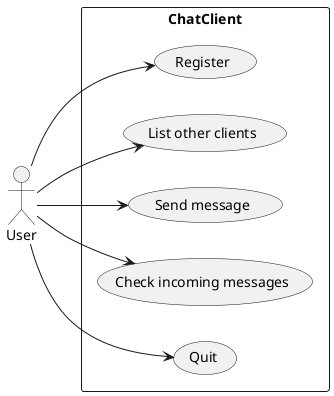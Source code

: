 @startuml
left to right direction
actor User as user

rectangle ChatClient {
  usecase "Register" as UC1
  usecase "List other clients" as UC2
  usecase "Send message" as UC3
  usecase "Check incoming messages" as UC4
  usecase "Quit" as UC5


  user --> UC1
  user --> UC2
  user --> UC3
  user --> UC4
  user --> UC5
}

@enduml
